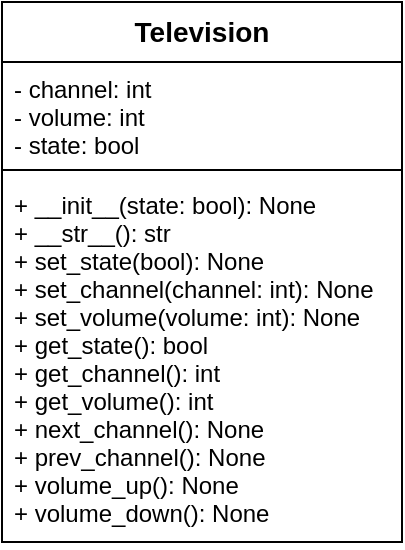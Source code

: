 <mxfile>
    <diagram id="efDhS5_xuPr5ZozxqkaB" name="Pagina-1">
        <mxGraphModel dx="516" dy="260" grid="1" gridSize="10" guides="1" tooltips="1" connect="1" arrows="1" fold="1" page="1" pageScale="1" pageWidth="827" pageHeight="1169" math="0" shadow="0">
            <root>
                <mxCell id="0"/>
                <mxCell id="1" parent="0"/>
                <mxCell id="2" value="Television" style="swimlane;fontStyle=1;align=center;verticalAlign=top;childLayout=stackLayout;horizontal=1;startSize=30;horizontalStack=0;resizeParent=1;resizeParentMax=0;resizeLast=0;collapsible=1;marginBottom=0;fontSize=14;" parent="1" vertex="1">
                    <mxGeometry x="70" y="20" width="200" height="270" as="geometry">
                        <mxRectangle x="70" y="20" width="110" height="30" as="alternateBounds"/>
                    </mxGeometry>
                </mxCell>
                <mxCell id="3" value="- channel: int&#10;- volume: int&#10;- state: bool" style="text;strokeColor=none;fillColor=none;align=left;verticalAlign=top;spacingLeft=4;spacingRight=4;overflow=hidden;rotatable=0;points=[[0,0.5],[1,0.5]];portConstraint=eastwest;" parent="2" vertex="1">
                    <mxGeometry y="30" width="200" height="50" as="geometry"/>
                </mxCell>
                <mxCell id="4" value="" style="line;strokeWidth=1;fillColor=none;align=left;verticalAlign=middle;spacingTop=-1;spacingLeft=3;spacingRight=3;rotatable=0;labelPosition=right;points=[];portConstraint=eastwest;strokeColor=inherit;" parent="2" vertex="1">
                    <mxGeometry y="80" width="200" height="8" as="geometry"/>
                </mxCell>
                <mxCell id="5" value="+ __init__(state: bool): None&#10;+ __str__(): str&#10;+ set_state(bool): None&#10;+ set_channel(channel: int): None&#10;+ set_volume(volume: int): None&#10;+ get_state(): bool&#10;+ get_channel(): int&#10;+ get_volume(): int&#10;+ next_channel(): None&#10;+ prev_channel(): None&#10;+ volume_up(): None&#10;+ volume_down(): None" style="text;strokeColor=none;fillColor=none;align=left;verticalAlign=top;spacingLeft=4;spacingRight=4;overflow=hidden;rotatable=0;points=[[0,0.5],[1,0.5]];portConstraint=eastwest;" parent="2" vertex="1">
                    <mxGeometry y="88" width="200" height="182" as="geometry"/>
                </mxCell>
            </root>
        </mxGraphModel>
    </diagram>
</mxfile>
